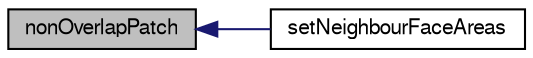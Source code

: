 digraph "nonOverlapPatch"
{
  bgcolor="transparent";
  edge [fontname="FreeSans",fontsize="10",labelfontname="FreeSans",labelfontsize="10"];
  node [fontname="FreeSans",fontsize="10",shape=record];
  rankdir="LR";
  Node1 [label="nonOverlapPatch",height=0.2,width=0.4,color="black", fillcolor="grey75", style="filled" fontcolor="black"];
  Node1 -> Node2 [dir="back",color="midnightblue",fontsize="10",style="solid",fontname="FreeSans"];
  Node2 [label="setNeighbourFaceAreas",height=0.2,width=0.4,color="black",URL="$a00443.html#a0575f932710bc25e8fd678be627a783d",tooltip="Set neighbour ACMI patch areas. "];
}
